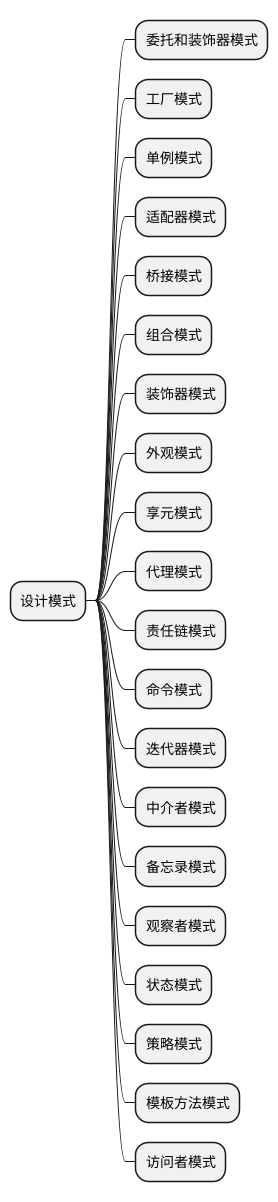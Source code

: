 @startmindmap
* 设计模式
** 委托和装饰器模式
** 工厂模式
** 单例模式
** 适配器模式
** 桥接模式
** 组合模式
** 装饰器模式
** 外观模式
** 享元模式
** 代理模式
** 责任链模式
** 命令模式
** 迭代器模式
** 中介者模式
** 备忘录模式
** 观察者模式
** 状态模式
** 策略模式
** 模板方法模式
** 访问者模式
@endmindmap